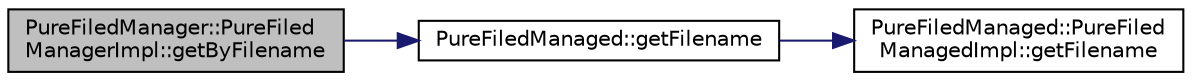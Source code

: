 digraph "PureFiledManager::PureFiledManagerImpl::getByFilename"
{
 // LATEX_PDF_SIZE
  edge [fontname="Helvetica",fontsize="10",labelfontname="Helvetica",labelfontsize="10"];
  node [fontname="Helvetica",fontsize="10",shape=record];
  rankdir="LR";
  Node1 [label="PureFiledManager::PureFiled\lManagerImpl::getByFilename",height=0.2,width=0.4,color="black", fillcolor="grey75", style="filled", fontcolor="black",tooltip="Gets the FiledManaged by the specified filename."];
  Node1 -> Node2 [color="midnightblue",fontsize="10",style="solid",fontname="Helvetica"];
  Node2 [label="PureFiledManaged::getFilename",height=0.2,width=0.4,color="black", fillcolor="white", style="filled",URL="$class_pure_filed_managed.html#aec5cd427534677fd00608e8ef20364da",tooltip="Gets the filename."];
  Node2 -> Node3 [color="midnightblue",fontsize="10",style="solid",fontname="Helvetica"];
  Node3 [label="PureFiledManaged::PureFiled\lManagedImpl::getFilename",height=0.2,width=0.4,color="black", fillcolor="white", style="filled",URL="$class_pure_filed_managed_1_1_pure_filed_managed_impl.html#aed538d2904c86f182328bc8a989c269f",tooltip="Gets the filename."];
}
